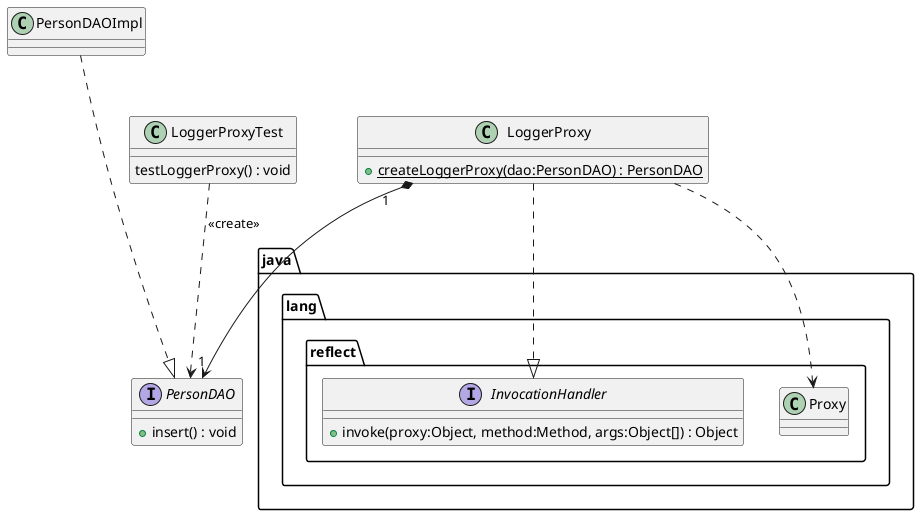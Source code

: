@startuml

interface PersonDAO {
    + insert() : void
}

class PersonDAOImpl {

}

class LoggerProxy {
    + {static} createLoggerProxy(dao:PersonDAO) : PersonDAO
}

class LoggerProxyTest {
     testLoggerProxy() : void
}

interface java.lang.reflect.InvocationHandler{
    + invoke(proxy:Object, method:Method, args:Object[]) : Object
}

class java.lang.reflect.Proxy

PersonDAOImpl ...|> PersonDAO
LoggerProxy ..|> java.lang.reflect.InvocationHandler
LoggerProxy ..> java.lang.reflect.Proxy
LoggerProxy "1"*-->"1" PersonDAO
LoggerProxyTest ..> PersonDAO : <<create>>

@enduml
